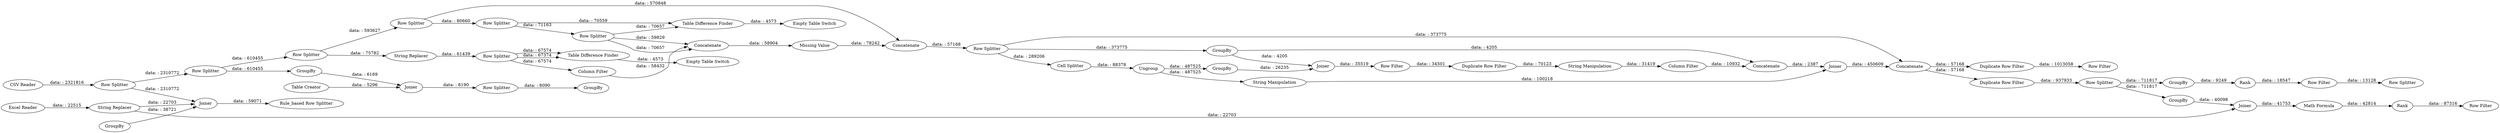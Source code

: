 digraph {
	"-5361372196345750709_65" [label=Concatenate]
	"-5361372196345750709_59" [label="Duplicate Row Filter"]
	"3915663717797000878_77" [label="Row Filter"]
	"4800983104719535271_38" [label="Row Splitter"]
	"3915663717797000878_13" [label="Row Splitter"]
	"4800983104719535271_37" [label="String Replacer"]
	"3915663717797000878_2" [label="Excel Reader"]
	"-5361372196345750709_60" [label="String Manipulation"]
	"-5361372196345750709_54" [label=Joiner]
	"1619603970689347582_24" [label="Row Splitter"]
	"4800983104719535271_43" [label="Empty Table Switch"]
	"1619603970689347582_25" [label=GroupBy]
	"4800983104719535271_41" [label="Row Splitter"]
	"-5361372196345750709_55" [label=GroupBy]
	"4800983104719535271_31" [label="Row Splitter"]
	"3915663717797000878_12" [label=Joiner]
	"1619603970689347582_20" [label=GroupBy]
	"-5361372196345750709_32" [label="Row Splitter"]
	"3915663717797000878_76" [label=Rank]
	"-5361372196345750709_52" [label=GroupBy]
	"-5361372196345750709_56" [label="Row Filter"]
	"4800983104719535271_45" [label=Concatenate]
	"1619603970689347582_23" [label=Joiner]
	"-5361372196345750709_61" [label="Column Filter"]
	"-4839410749238710568_9" [label="Rule_based Row Splitter"]
	"4800983104719535271_42" [label="Table Difference Finder"]
	"4800983104719535271_44" [label="Empty Table Switch"]
	"-5361372196345750709_46" [label=Ungroup]
	"3915663717797000878_3" [label="CSV Reader"]
	"4800983104719535271_40" [label="Row Splitter"]
	"4800983104719535271_39" [label="Row Splitter"]
	"-5361372196345750709_47" [label="String Manipulation"]
	"4800983104719535271_35" [label="Table Difference Finder"]
	"4800983104719535271_48" [label="Column Filter"]
	"3915663717797000878_6" [label="Row Splitter"]
	"4800983104719535271_51" [label=Concatenate]
	"-5361372196345750709_62" [label=Concatenate]
	"1619603970689347582_22" [label="Table Creator"]
	"-5361372196345750709_68" [label="Duplicate Row Filter"]
	"3915663717797000878_8" [label="String Replacer"]
	"3915663717797000878_80" [label="Math Formula"]
	"3915663717797000878_79" [label=GroupBy]
	"3915663717797000878_70" [label="Row Splitter"]
	"3915663717797000878_83" [label="Row Filter"]
	"4800983104719535271_49" [label="Missing Value"]
	"-5361372196345750709_69" [label="Row Filter"]
	"3915663717797000878_78" [label="Row Splitter"]
	"-4839410749238710568_4" [label=Joiner]
	"3915663717797000878_75" [label=GroupBy]
	"-5361372196345750709_30" [label="Cell Splitter"]
	"-5361372196345750709_64" [label=Joiner]
	"3915663717797000878_82" [label=Rank]
	"-5361372196345750709_66" [label="Duplicate Row Filter"]
	"-4839410749238710568_5" [label=GroupBy]
	"-5361372196345750709_65" -> "-5361372196345750709_68" [label="data: : 57168"]
	"3915663717797000878_82" -> "3915663717797000878_83" [label="data: : 87316"]
	"-5361372196345750709_61" -> "-5361372196345750709_62" [label="data: : 10932"]
	"3915663717797000878_13" -> "1619603970689347582_20" [label="data: : 610455"]
	"-5361372196345750709_52" -> "-5361372196345750709_54" [label="data: : 4205"]
	"4800983104719535271_40" -> "4800983104719535271_45" [label="data: : 70657"]
	"3915663717797000878_70" -> "3915663717797000878_75" [label="data: : 711817"]
	"1619603970689347582_20" -> "1619603970689347582_23" [label="data: : 6169"]
	"4800983104719535271_38" -> "4800983104719535271_51" [label="data: : 570848"]
	"4800983104719535271_41" -> "4800983104719535271_42" [label="data: : 67374"]
	"4800983104719535271_39" -> "4800983104719535271_40" [label="data: : 71163"]
	"3915663717797000878_8" -> "3915663717797000878_12" [label="data: : 22703"]
	"3915663717797000878_8" -> "-4839410749238710568_4" [label="data: : 22703"]
	"3915663717797000878_70" -> "3915663717797000878_79" [label="data: : 711817"]
	"-5361372196345750709_32" -> "-5361372196345750709_65" [label="data: : 373775"]
	"-5361372196345750709_68" -> "3915663717797000878_70" [label="data: : 937933"]
	"4800983104719535271_45" -> "4800983104719535271_49" [label="data: : 58904"]
	"4800983104719535271_35" -> "4800983104719535271_44" [label="data: : 4573"]
	"4800983104719535271_31" -> "4800983104719535271_37" [label="data: : 75782"]
	"-5361372196345750709_66" -> "-5361372196345750709_69" [label="data: : 1013058"]
	"-5361372196345750709_65" -> "-5361372196345750709_66" [label="data: : 57168"]
	"3915663717797000878_12" -> "3915663717797000878_80" [label="data: : 41753"]
	"-5361372196345750709_60" -> "-5361372196345750709_61" [label="data: : 31419"]
	"1619603970689347582_24" -> "1619603970689347582_25" [label="data: : 8090"]
	"4800983104719535271_38" -> "4800983104719535271_39" [label="data: : 80660"]
	"3915663717797000878_75" -> "3915663717797000878_76" [label="data: : 9249"]
	"3915663717797000878_13" -> "4800983104719535271_31" [label="data: : 610455"]
	"3915663717797000878_76" -> "3915663717797000878_77" [label="data: : 18547"]
	"-5361372196345750709_47" -> "-5361372196345750709_64" [label="data: : 100218"]
	"1619603970689347582_22" -> "1619603970689347582_23" [label="data: : 5296"]
	"-5361372196345750709_32" -> "-5361372196345750709_52" [label="data: : 373775"]
	"4800983104719535271_40" -> "4800983104719535271_35" [label="data: : 70657"]
	"4800983104719535271_41" -> "4800983104719535271_42" [label="data: : 67574"]
	"-5361372196345750709_46" -> "-5361372196345750709_47" [label="data: : 487525"]
	"3915663717797000878_6" -> "3915663717797000878_13" [label="data: : 2310772"]
	"1619603970689347582_23" -> "1619603970689347582_24" [label="data: : 8190"]
	"-5361372196345750709_30" -> "-5361372196345750709_46" [label="data: : 88378"]
	"4800983104719535271_40" -> "4800983104719535271_45" [label="data: : 59829"]
	"4800983104719535271_42" -> "4800983104719535271_43" [label="data: : 4573"]
	"3915663717797000878_77" -> "3915663717797000878_78" [label="data: : 13128"]
	"3915663717797000878_3" -> "3915663717797000878_6" [label="data: : 2321816"]
	"-5361372196345750709_52" -> "-5361372196345750709_62" [label="data: : 4205"]
	"-4839410749238710568_5" -> "-4839410749238710568_4" [label="data: : 38721"]
	"4800983104719535271_48" -> "4800983104719535271_45" [label="data: : 58432"]
	"4800983104719535271_31" -> "4800983104719535271_38" [label="data: : 593627"]
	"-5361372196345750709_46" -> "-5361372196345750709_55" [label="data: : 487525"]
	"-5361372196345750709_55" -> "-5361372196345750709_54" [label="data: : 26235"]
	"3915663717797000878_80" -> "3915663717797000878_82" [label="data: : 42814"]
	"-5361372196345750709_32" -> "-5361372196345750709_30" [label="data: : 289206"]
	"4800983104719535271_51" -> "-5361372196345750709_32" [label="data: : 57168"]
	"-5361372196345750709_54" -> "-5361372196345750709_56" [label="data: : 35519"]
	"3915663717797000878_6" -> "-4839410749238710568_4" [label="data: : 2310772"]
	"-5361372196345750709_59" -> "-5361372196345750709_60" [label="data: : 70123"]
	"-5361372196345750709_64" -> "-5361372196345750709_65" [label="data: : 450609"]
	"3915663717797000878_79" -> "3915663717797000878_12" [label="data: : 40098"]
	"4800983104719535271_49" -> "4800983104719535271_51" [label="data: : 78242"]
	"4800983104719535271_37" -> "4800983104719535271_41" [label="data: : 61439"]
	"4800983104719535271_41" -> "4800983104719535271_48" [label="data: : 67574"]
	"3915663717797000878_2" -> "3915663717797000878_8" [label="data: : 22515"]
	"-4839410749238710568_4" -> "-4839410749238710568_9" [label="data: : 59071"]
	"-5361372196345750709_62" -> "-5361372196345750709_64" [label="data: : 2387"]
	"-5361372196345750709_56" -> "-5361372196345750709_59" [label="data: : 34501"]
	"4800983104719535271_39" -> "4800983104719535271_35" [label="data: : 70559"]
	rankdir=LR
}
